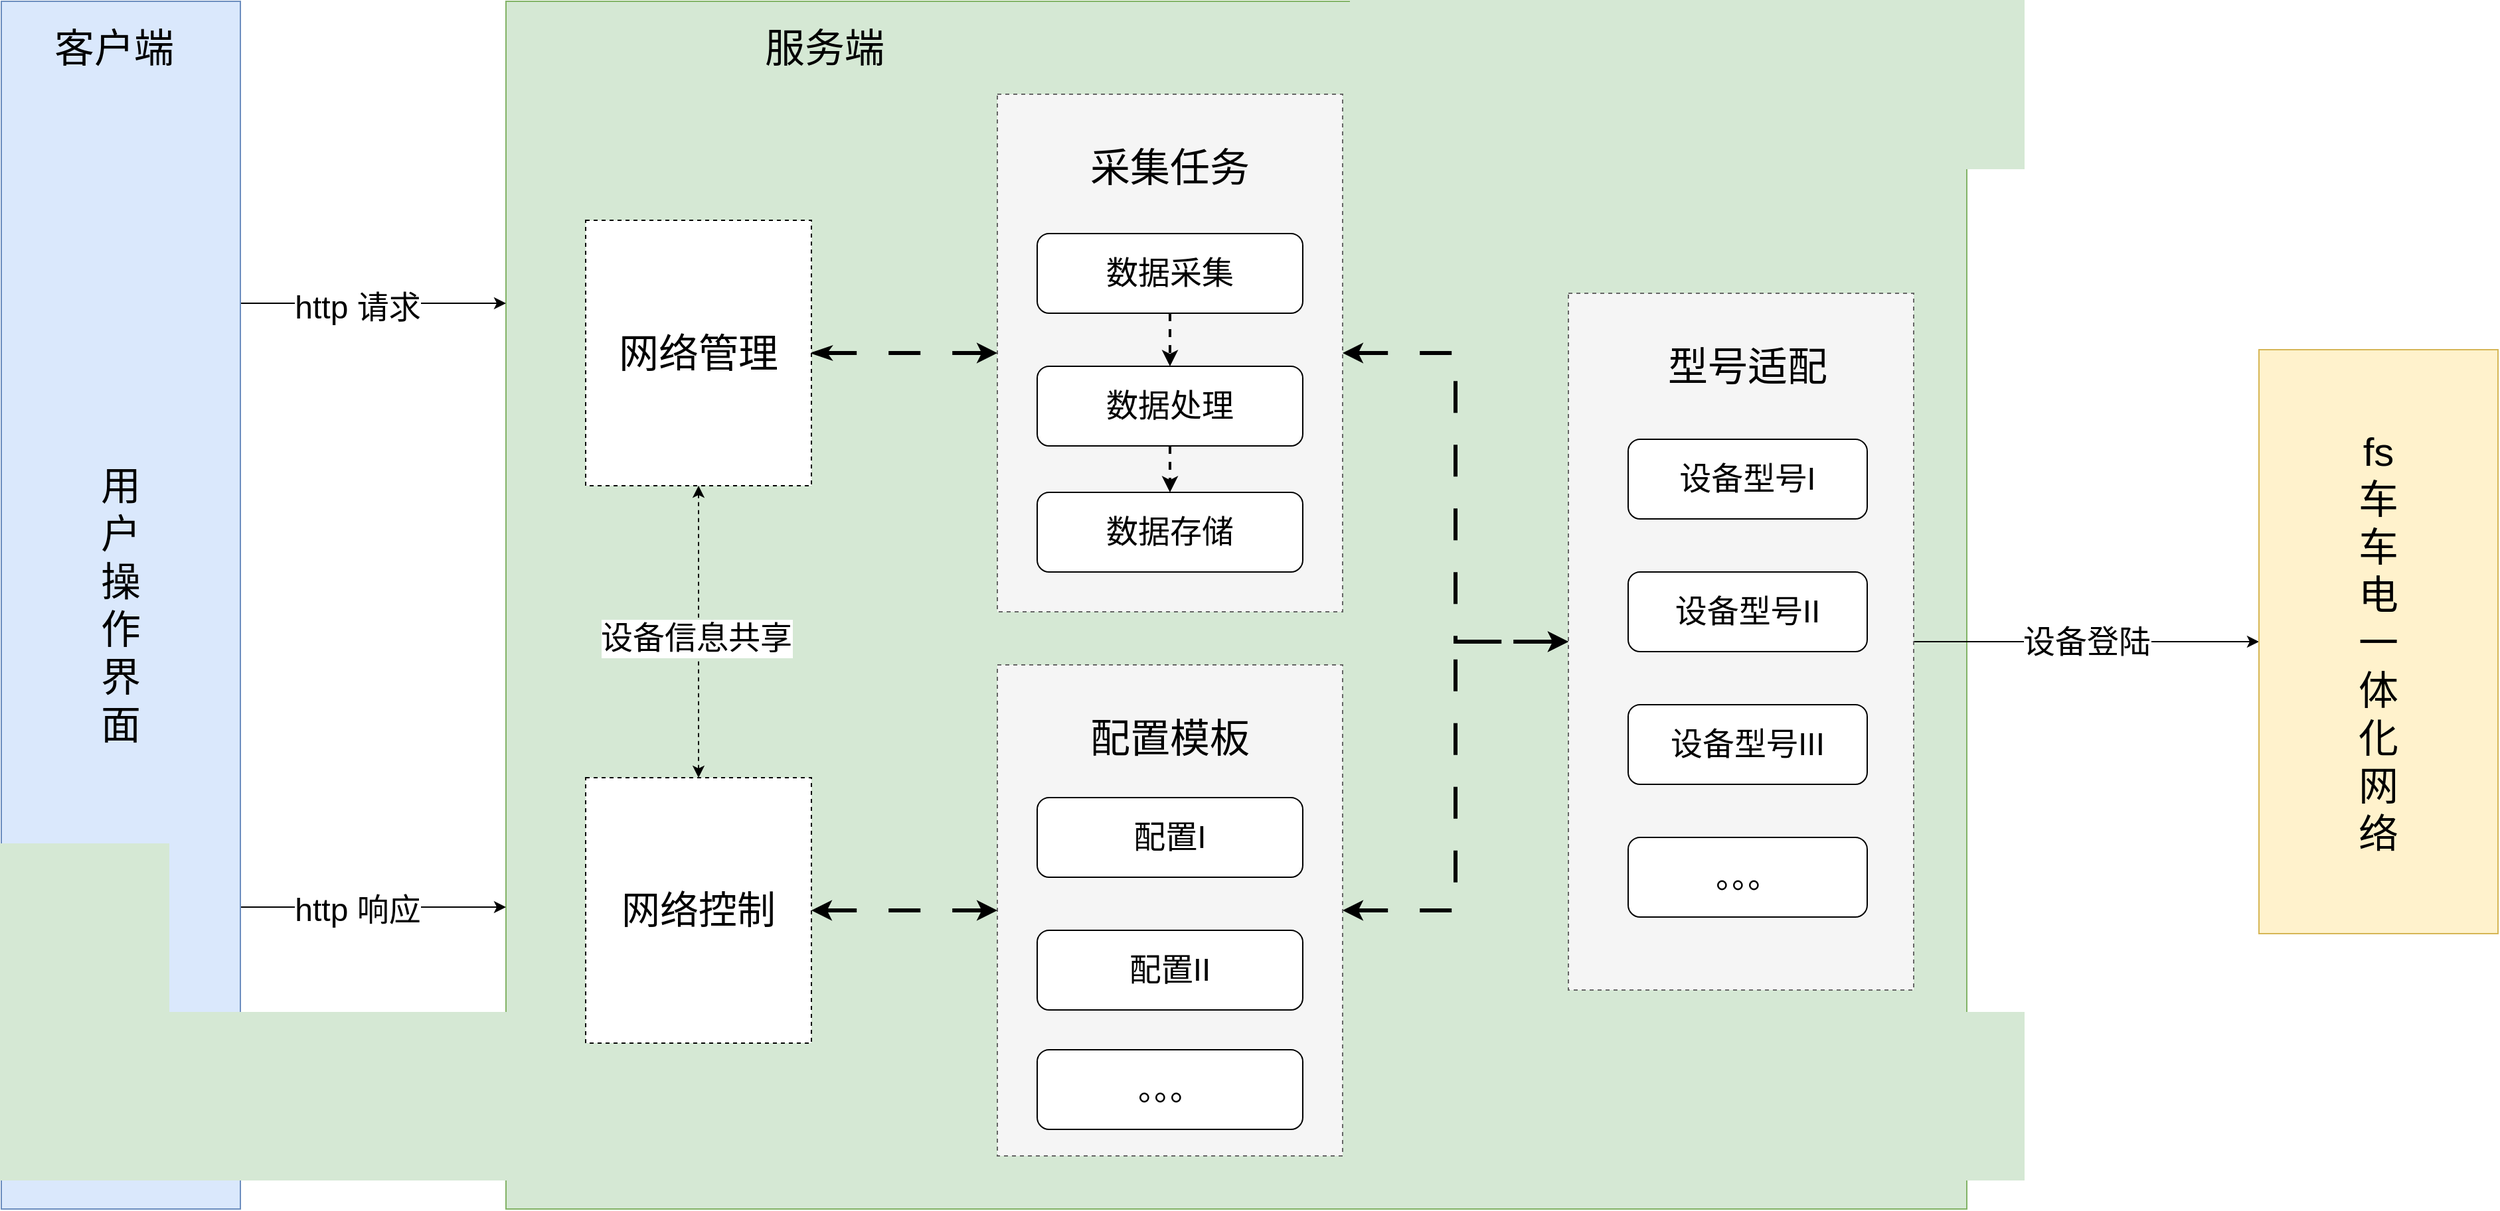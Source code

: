<mxfile version="24.7.6">
  <diagram name="第 1 页" id="Sc8AZfU7z5k_QVntz5r8">
    <mxGraphModel dx="3457" dy="1900" grid="1" gridSize="10" guides="1" tooltips="1" connect="1" arrows="1" fold="1" page="1" pageScale="1" pageWidth="3300" pageHeight="2339" math="0" shadow="0">
      <root>
        <mxCell id="0" />
        <mxCell id="1" parent="0" />
        <mxCell id="0-Oj3ZAZoXtaCAc17YSH-42" value="" style="rounded=0;whiteSpace=wrap;html=1;fillColor=#d5e8d4;strokeColor=#82b366;" vertex="1" parent="1">
          <mxGeometry x="1410" y="640" width="1100" height="910" as="geometry" />
        </mxCell>
        <mxCell id="0-Oj3ZAZoXtaCAc17YSH-38" style="edgeStyle=orthogonalEdgeStyle;rounded=0;orthogonalLoop=1;jettySize=auto;html=1;entryX=0;entryY=0.5;entryDx=0;entryDy=0;startArrow=classic;startFill=1;strokeWidth=3;dashed=1;dashPattern=8 8;" edge="1" parent="1" source="0-Oj3ZAZoXtaCAc17YSH-33" target="0-Oj3ZAZoXtaCAc17YSH-27">
          <mxGeometry relative="1" as="geometry" />
        </mxCell>
        <mxCell id="0-Oj3ZAZoXtaCAc17YSH-33" value="" style="rounded=0;whiteSpace=wrap;html=1;dashed=1;fillColor=#f5f5f5;fontColor=#333333;strokeColor=#666666;" vertex="1" parent="1">
          <mxGeometry x="1780" y="1140" width="260" height="370" as="geometry" />
        </mxCell>
        <mxCell id="0-Oj3ZAZoXtaCAc17YSH-37" style="edgeStyle=orthogonalEdgeStyle;rounded=0;orthogonalLoop=1;jettySize=auto;html=1;exitX=1;exitY=0.5;exitDx=0;exitDy=0;entryX=0;entryY=0.5;entryDx=0;entryDy=0;startArrow=classic;startFill=1;strokeWidth=3;dashed=1;dashPattern=8 8;" edge="1" parent="1" source="0-Oj3ZAZoXtaCAc17YSH-29" target="0-Oj3ZAZoXtaCAc17YSH-27">
          <mxGeometry relative="1" as="geometry" />
        </mxCell>
        <mxCell id="0-Oj3ZAZoXtaCAc17YSH-29" value="" style="rounded=0;whiteSpace=wrap;html=1;fillColor=#f5f5f5;dashed=1;fontColor=#333333;strokeColor=#666666;" vertex="1" parent="1">
          <mxGeometry x="1780" y="710" width="260" height="390" as="geometry" />
        </mxCell>
        <mxCell id="0-Oj3ZAZoXtaCAc17YSH-39" style="edgeStyle=orthogonalEdgeStyle;rounded=0;orthogonalLoop=1;jettySize=auto;html=1;exitX=1;exitY=0.5;exitDx=0;exitDy=0;" edge="1" parent="1" source="0-Oj3ZAZoXtaCAc17YSH-27" target="0-Oj3ZAZoXtaCAc17YSH-6">
          <mxGeometry relative="1" as="geometry" />
        </mxCell>
        <mxCell id="0-Oj3ZAZoXtaCAc17YSH-54" value="&lt;font style=&quot;font-size: 24px;&quot;&gt;设备登陆&lt;/font&gt;" style="edgeLabel;html=1;align=center;verticalAlign=middle;resizable=0;points=[];" vertex="1" connectable="0" parent="0-Oj3ZAZoXtaCAc17YSH-39">
          <mxGeometry x="-0.131" relative="1" as="geometry">
            <mxPoint x="17" as="offset" />
          </mxGeometry>
        </mxCell>
        <mxCell id="0-Oj3ZAZoXtaCAc17YSH-27" value="" style="rounded=0;whiteSpace=wrap;html=1;dashed=1;fillColor=#f5f5f5;fontColor=#333333;strokeColor=#666666;" vertex="1" parent="1">
          <mxGeometry x="2210" y="860" width="260" height="525" as="geometry" />
        </mxCell>
        <mxCell id="0-Oj3ZAZoXtaCAc17YSH-44" style="edgeStyle=orthogonalEdgeStyle;rounded=0;orthogonalLoop=1;jettySize=auto;html=1;exitX=1;exitY=0.75;exitDx=0;exitDy=0;entryX=0;entryY=0.75;entryDx=0;entryDy=0;" edge="1" parent="1" source="0-Oj3ZAZoXtaCAc17YSH-1" target="0-Oj3ZAZoXtaCAc17YSH-42">
          <mxGeometry relative="1" as="geometry" />
        </mxCell>
        <mxCell id="0-Oj3ZAZoXtaCAc17YSH-55" value="&lt;font style=&quot;font-size: 24px;&quot;&gt;http 响应&lt;/font&gt;" style="edgeLabel;html=1;align=center;verticalAlign=middle;resizable=0;points=[];" vertex="1" connectable="0" parent="0-Oj3ZAZoXtaCAc17YSH-44">
          <mxGeometry x="-0.12" y="-2" relative="1" as="geometry">
            <mxPoint as="offset" />
          </mxGeometry>
        </mxCell>
        <mxCell id="0-Oj3ZAZoXtaCAc17YSH-45" style="edgeStyle=orthogonalEdgeStyle;rounded=0;orthogonalLoop=1;jettySize=auto;html=1;exitX=1;exitY=0.25;exitDx=0;exitDy=0;entryX=0;entryY=0.25;entryDx=0;entryDy=0;" edge="1" parent="1" source="0-Oj3ZAZoXtaCAc17YSH-1" target="0-Oj3ZAZoXtaCAc17YSH-42">
          <mxGeometry relative="1" as="geometry" />
        </mxCell>
        <mxCell id="0-Oj3ZAZoXtaCAc17YSH-46" value="&lt;font style=&quot;font-size: 24px;&quot;&gt;http 请求&lt;/font&gt;" style="edgeLabel;html=1;align=center;verticalAlign=middle;resizable=0;points=[];" vertex="1" connectable="0" parent="0-Oj3ZAZoXtaCAc17YSH-45">
          <mxGeometry x="-0.124" y="-3" relative="1" as="geometry">
            <mxPoint as="offset" />
          </mxGeometry>
        </mxCell>
        <mxCell id="0-Oj3ZAZoXtaCAc17YSH-1" value="&lt;span style=&quot;font-size: 30px;&quot;&gt;用&lt;/span&gt;&lt;div&gt;&lt;span style=&quot;font-size: 30px;&quot;&gt;户&lt;/span&gt;&lt;/div&gt;&lt;div&gt;&lt;span style=&quot;font-size: 30px;&quot;&gt;操&lt;/span&gt;&lt;/div&gt;&lt;div&gt;&lt;span style=&quot;font-size: 30px;&quot;&gt;作&lt;/span&gt;&lt;/div&gt;&lt;div&gt;&lt;span style=&quot;font-size: 30px;&quot;&gt;界&lt;/span&gt;&lt;/div&gt;&lt;div&gt;&lt;span style=&quot;font-size: 30px;&quot;&gt;面&lt;/span&gt;&lt;/div&gt;" style="rounded=0;whiteSpace=wrap;html=1;fillColor=#dae8fc;strokeColor=#6c8ebf;" vertex="1" parent="1">
          <mxGeometry x="1030" y="640" width="180" height="910" as="geometry" />
        </mxCell>
        <mxCell id="0-Oj3ZAZoXtaCAc17YSH-41" style="edgeStyle=orthogonalEdgeStyle;rounded=0;orthogonalLoop=1;jettySize=auto;html=1;entryX=0;entryY=0.5;entryDx=0;entryDy=0;startArrow=classicThin;startFill=1;strokeWidth=3;dashed=1;dashPattern=8 8;" edge="1" parent="1" source="0-Oj3ZAZoXtaCAc17YSH-3" target="0-Oj3ZAZoXtaCAc17YSH-29">
          <mxGeometry relative="1" as="geometry" />
        </mxCell>
        <mxCell id="0-Oj3ZAZoXtaCAc17YSH-51" style="edgeStyle=orthogonalEdgeStyle;rounded=0;orthogonalLoop=1;jettySize=auto;html=1;entryX=0.5;entryY=0;entryDx=0;entryDy=0;startArrow=classic;startFill=1;dashed=1;" edge="1" parent="1" source="0-Oj3ZAZoXtaCAc17YSH-3" target="0-Oj3ZAZoXtaCAc17YSH-16">
          <mxGeometry relative="1" as="geometry" />
        </mxCell>
        <mxCell id="0-Oj3ZAZoXtaCAc17YSH-52" value="&lt;font style=&quot;font-size: 24px;&quot;&gt;设备信息共享&lt;/font&gt;" style="edgeLabel;html=1;align=center;verticalAlign=middle;resizable=0;points=[];" vertex="1" connectable="0" parent="0-Oj3ZAZoXtaCAc17YSH-51">
          <mxGeometry x="0.045" y="-2" relative="1" as="geometry">
            <mxPoint as="offset" />
          </mxGeometry>
        </mxCell>
        <mxCell id="0-Oj3ZAZoXtaCAc17YSH-3" value="&lt;font style=&quot;font-size: 30px;&quot;&gt;网络管理&lt;/font&gt;" style="rounded=0;whiteSpace=wrap;html=1;dashed=1;" vertex="1" parent="1">
          <mxGeometry x="1470" y="805" width="170" height="200" as="geometry" />
        </mxCell>
        <mxCell id="0-Oj3ZAZoXtaCAc17YSH-6" value="&lt;font style=&quot;font-size: 30px;&quot;&gt;fs&lt;/font&gt;&lt;div&gt;&lt;font style=&quot;font-size: 30px;&quot;&gt;车&lt;/font&gt;&lt;/div&gt;&lt;div&gt;&lt;font style=&quot;font-size: 30px;&quot;&gt;车&lt;/font&gt;&lt;/div&gt;&lt;div&gt;&lt;font style=&quot;font-size: 30px;&quot;&gt;电&lt;/font&gt;&lt;/div&gt;&lt;div&gt;&lt;font style=&quot;font-size: 30px;&quot;&gt;一&lt;/font&gt;&lt;/div&gt;&lt;div&gt;&lt;font style=&quot;font-size: 30px;&quot;&gt;体&lt;/font&gt;&lt;/div&gt;&lt;div&gt;&lt;font style=&quot;font-size: 30px;&quot;&gt;化&lt;/font&gt;&lt;/div&gt;&lt;div&gt;&lt;font style=&quot;font-size: 30px;&quot;&gt;网&lt;/font&gt;&lt;/div&gt;&lt;div&gt;&lt;font style=&quot;font-size: 30px;&quot;&gt;络&lt;/font&gt;&lt;/div&gt;" style="rounded=0;whiteSpace=wrap;html=1;fillColor=#fff2cc;strokeColor=#d6b656;" vertex="1" parent="1">
          <mxGeometry x="2730" y="902.5" width="180" height="440" as="geometry" />
        </mxCell>
        <mxCell id="0-Oj3ZAZoXtaCAc17YSH-35" style="edgeStyle=orthogonalEdgeStyle;rounded=0;orthogonalLoop=1;jettySize=auto;html=1;strokeWidth=2;dashed=1;" edge="1" parent="1" source="0-Oj3ZAZoXtaCAc17YSH-8" target="0-Oj3ZAZoXtaCAc17YSH-9">
          <mxGeometry relative="1" as="geometry" />
        </mxCell>
        <mxCell id="0-Oj3ZAZoXtaCAc17YSH-8" value="&lt;font style=&quot;font-size: 24px;&quot;&gt;数据采集&lt;/font&gt;" style="rounded=1;whiteSpace=wrap;html=1;" vertex="1" parent="1">
          <mxGeometry x="1810" y="815" width="200" height="60" as="geometry" />
        </mxCell>
        <mxCell id="0-Oj3ZAZoXtaCAc17YSH-36" style="edgeStyle=orthogonalEdgeStyle;rounded=0;orthogonalLoop=1;jettySize=auto;html=1;exitX=0.5;exitY=1;exitDx=0;exitDy=0;entryX=0.5;entryY=0;entryDx=0;entryDy=0;strokeWidth=2;dashed=1;" edge="1" parent="1" source="0-Oj3ZAZoXtaCAc17YSH-9" target="0-Oj3ZAZoXtaCAc17YSH-10">
          <mxGeometry relative="1" as="geometry" />
        </mxCell>
        <mxCell id="0-Oj3ZAZoXtaCAc17YSH-9" value="&lt;font style=&quot;font-size: 24px;&quot;&gt;数据处理&lt;/font&gt;" style="rounded=1;whiteSpace=wrap;html=1;" vertex="1" parent="1">
          <mxGeometry x="1810" y="915" width="200" height="60" as="geometry" />
        </mxCell>
        <mxCell id="0-Oj3ZAZoXtaCAc17YSH-10" value="&lt;font style=&quot;font-size: 24px;&quot;&gt;数据存储&lt;/font&gt;" style="rounded=1;whiteSpace=wrap;html=1;" vertex="1" parent="1">
          <mxGeometry x="1810" y="1010" width="200" height="60" as="geometry" />
        </mxCell>
        <mxCell id="0-Oj3ZAZoXtaCAc17YSH-11" value="&lt;font style=&quot;font-size: 24px;&quot;&gt;设备型号I&lt;/font&gt;" style="rounded=1;whiteSpace=wrap;html=1;" vertex="1" parent="1">
          <mxGeometry x="2255" y="970" width="180" height="60" as="geometry" />
        </mxCell>
        <mxCell id="0-Oj3ZAZoXtaCAc17YSH-40" style="edgeStyle=orthogonalEdgeStyle;rounded=0;orthogonalLoop=1;jettySize=auto;html=1;entryX=0;entryY=0.5;entryDx=0;entryDy=0;strokeWidth=3;dashed=1;dashPattern=8 8;startArrow=classic;startFill=1;" edge="1" parent="1" source="0-Oj3ZAZoXtaCAc17YSH-16" target="0-Oj3ZAZoXtaCAc17YSH-33">
          <mxGeometry relative="1" as="geometry" />
        </mxCell>
        <mxCell id="0-Oj3ZAZoXtaCAc17YSH-16" value="&lt;font style=&quot;font-size: 29px;&quot;&gt;网络控制&lt;/font&gt;" style="rounded=0;whiteSpace=wrap;html=1;dashed=1;" vertex="1" parent="1">
          <mxGeometry x="1470" y="1225" width="170" height="200" as="geometry" />
        </mxCell>
        <mxCell id="0-Oj3ZAZoXtaCAc17YSH-18" value="&lt;font style=&quot;font-size: 24px;&quot;&gt;配置I&lt;/font&gt;" style="rounded=1;whiteSpace=wrap;html=1;" vertex="1" parent="1">
          <mxGeometry x="1810" y="1240" width="200" height="60" as="geometry" />
        </mxCell>
        <mxCell id="0-Oj3ZAZoXtaCAc17YSH-19" value="&lt;font style=&quot;font-size: 24px;&quot;&gt;配置II&lt;/font&gt;" style="rounded=1;whiteSpace=wrap;html=1;" vertex="1" parent="1">
          <mxGeometry x="1810" y="1340" width="200" height="60" as="geometry" />
        </mxCell>
        <mxCell id="0-Oj3ZAZoXtaCAc17YSH-20" value="&lt;font style=&quot;font-size: 24px;&quot;&gt;。。。&lt;/font&gt;" style="rounded=1;whiteSpace=wrap;html=1;" vertex="1" parent="1">
          <mxGeometry x="1810" y="1430" width="200" height="60" as="geometry" />
        </mxCell>
        <mxCell id="0-Oj3ZAZoXtaCAc17YSH-24" value="&lt;font style=&quot;font-size: 24px;&quot;&gt;设备型号II&lt;/font&gt;" style="rounded=1;whiteSpace=wrap;html=1;" vertex="1" parent="1">
          <mxGeometry x="2255" y="1070" width="180" height="60" as="geometry" />
        </mxCell>
        <mxCell id="0-Oj3ZAZoXtaCAc17YSH-25" value="&lt;font style=&quot;font-size: 24px;&quot;&gt;设备型号III&lt;/font&gt;" style="rounded=1;whiteSpace=wrap;html=1;" vertex="1" parent="1">
          <mxGeometry x="2255" y="1170" width="180" height="60" as="geometry" />
        </mxCell>
        <mxCell id="0-Oj3ZAZoXtaCAc17YSH-26" value="&lt;font style=&quot;font-size: 24px;&quot;&gt;。。。&lt;/font&gt;" style="rounded=1;whiteSpace=wrap;html=1;" vertex="1" parent="1">
          <mxGeometry x="2255" y="1270" width="180" height="60" as="geometry" />
        </mxCell>
        <mxCell id="0-Oj3ZAZoXtaCAc17YSH-28" value="&lt;font style=&quot;font-size: 30px;&quot;&gt;型号适配&lt;/font&gt;" style="text;html=1;align=center;verticalAlign=middle;whiteSpace=wrap;rounded=0;strokeWidth=2;" vertex="1" parent="1">
          <mxGeometry x="2225" y="900" width="240" height="30" as="geometry" />
        </mxCell>
        <mxCell id="0-Oj3ZAZoXtaCAc17YSH-32" value="&lt;font style=&quot;font-size: 30px;&quot;&gt;采集任务&lt;/font&gt;" style="text;html=1;align=center;verticalAlign=middle;whiteSpace=wrap;rounded=0;strokeWidth=2;" vertex="1" parent="1">
          <mxGeometry x="1790" y="750" width="240" height="30" as="geometry" />
        </mxCell>
        <mxCell id="0-Oj3ZAZoXtaCAc17YSH-34" value="&lt;font style=&quot;font-size: 30px;&quot;&gt;配置模板&lt;/font&gt;" style="text;html=1;align=center;verticalAlign=middle;whiteSpace=wrap;rounded=0;strokeWidth=2;" vertex="1" parent="1">
          <mxGeometry x="1790" y="1180" width="240" height="30" as="geometry" />
        </mxCell>
        <mxCell id="0-Oj3ZAZoXtaCAc17YSH-56" value="&lt;font style=&quot;font-size: 30px;&quot;&gt;客户端&lt;/font&gt;" style="text;html=1;align=center;verticalAlign=middle;whiteSpace=wrap;rounded=0;" vertex="1" parent="1">
          <mxGeometry x="1050" y="660" width="130" height="30" as="geometry" />
        </mxCell>
        <mxCell id="0-Oj3ZAZoXtaCAc17YSH-57" value="&lt;font style=&quot;font-size: 30px;&quot;&gt;服务端&lt;/font&gt;" style="text;html=1;align=center;verticalAlign=middle;whiteSpace=wrap;rounded=0;" vertex="1" parent="1">
          <mxGeometry x="1585" y="660" width="130" height="30" as="geometry" />
        </mxCell>
      </root>
    </mxGraphModel>
  </diagram>
</mxfile>
